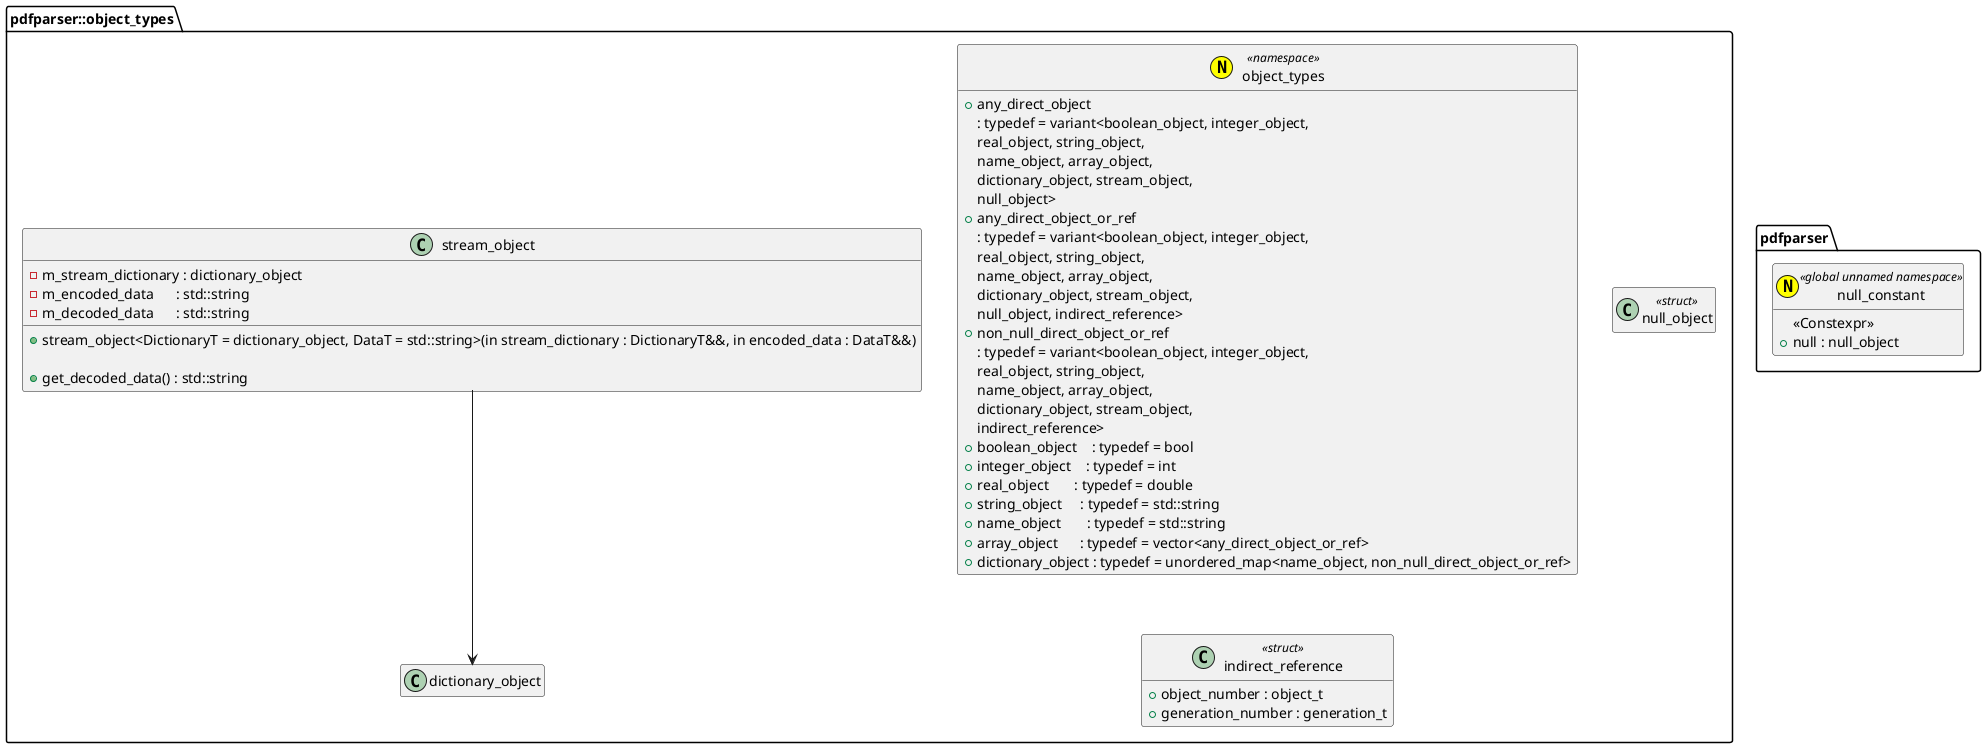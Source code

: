 @startuml object_types
hide empty members
namespace pdfparser {
annotation null_constant <<(N, yellow) global unnamed namespace>> {
	<<Constexpr>>
	+null : null_object
}
}
namespace pdfparser::object_types {
annotation object_types <<(N, yellow) namespace>> {
	+any_direct_object
	 : typedef = variant<boolean_object, integer_object,
	                     real_object, string_object,
	                     name_object, array_object,
	                     dictionary_object, stream_object,
	                     null_object>
	+any_direct_object_or_ref
	 : typedef = variant<boolean_object, integer_object,
	                     real_object, string_object,
	                     name_object, array_object,
	                     dictionary_object, stream_object,
	                     null_object, indirect_reference>
	+non_null_direct_object_or_ref
	 : typedef = variant<boolean_object, integer_object,
	                     real_object, string_object,
	                     name_object, array_object,
	                     dictionary_object, stream_object,
	                     indirect_reference>
	+boolean_object    : typedef = bool
	+integer_object    : typedef = int
	+real_object       : typedef = double
	+string_object     : typedef = std::string
	+name_object       : typedef = std::string
	+array_object      : typedef = vector<any_direct_object_or_ref>
	+dictionary_object : typedef = unordered_map<name_object, non_null_direct_object_or_ref>
}
class null_object<<struct>>  {}

class stream_object {
	-m_stream_dictionary : dictionary_object
	-m_encoded_data      : std::string
	-m_decoded_data      : std::string

	+stream_object<DictionaryT = dictionary_object, DataT = std::string>(in stream_dictionary : DictionaryT&&, in encoded_data : DataT&&)

	+get_decoded_data() : std::string
}
stream_object --> dictionary_object

class indirect_reference<<struct>> {
	+object_number : object_t
	+generation_number : generation_t
}
}
@enduml
